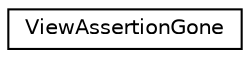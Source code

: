 digraph "Graphical Class Hierarchy"
{
 // LATEX_PDF_SIZE
  edge [fontname="Helvetica",fontsize="10",labelfontname="Helvetica",labelfontsize="10"];
  node [fontname="Helvetica",fontsize="10",shape=record];
  rankdir="LR";
  Node0 [label="ViewAssertionGone",height=0.2,width=0.4,color="black", fillcolor="white", style="filled",URL="$structViewAssertionGone.html",tooltip=" "];
}
